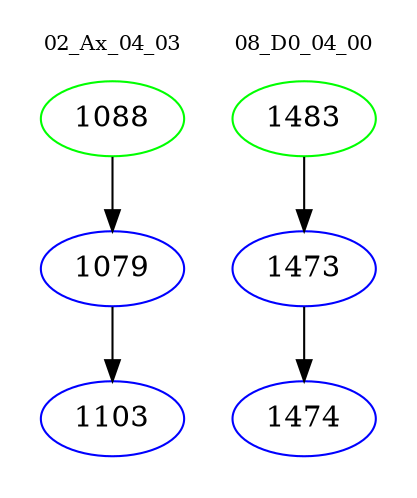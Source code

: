 digraph{
subgraph cluster_0 {
color = white
label = "02_Ax_04_03";
fontsize=10;
T0_1088 [label="1088", color="green"]
T0_1088 -> T0_1079 [color="black"]
T0_1079 [label="1079", color="blue"]
T0_1079 -> T0_1103 [color="black"]
T0_1103 [label="1103", color="blue"]
}
subgraph cluster_1 {
color = white
label = "08_D0_04_00";
fontsize=10;
T1_1483 [label="1483", color="green"]
T1_1483 -> T1_1473 [color="black"]
T1_1473 [label="1473", color="blue"]
T1_1473 -> T1_1474 [color="black"]
T1_1474 [label="1474", color="blue"]
}
}
